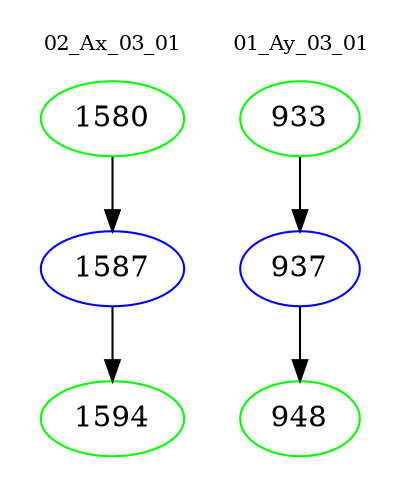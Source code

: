 digraph{
subgraph cluster_0 {
color = white
label = "02_Ax_03_01";
fontsize=10;
T0_1580 [label="1580", color="green"]
T0_1580 -> T0_1587 [color="black"]
T0_1587 [label="1587", color="blue"]
T0_1587 -> T0_1594 [color="black"]
T0_1594 [label="1594", color="green"]
}
subgraph cluster_1 {
color = white
label = "01_Ay_03_01";
fontsize=10;
T1_933 [label="933", color="green"]
T1_933 -> T1_937 [color="black"]
T1_937 [label="937", color="blue"]
T1_937 -> T1_948 [color="black"]
T1_948 [label="948", color="green"]
}
}
